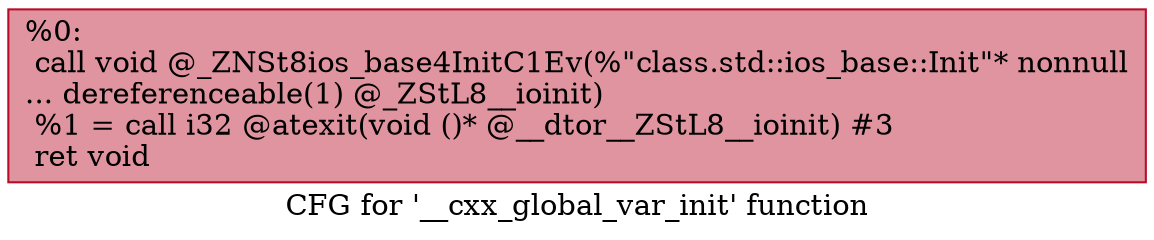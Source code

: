 digraph "CFG for '__cxx_global_var_init' function" {
	label="CFG for '__cxx_global_var_init' function";

	Node0x17b3e421750 [shape=record,color="#b70d28ff", style=filled, fillcolor="#b70d2870",label="{%0:\l  call void @_ZNSt8ios_base4InitC1Ev(%\"class.std::ios_base::Init\"* nonnull\l... dereferenceable(1) @_ZStL8__ioinit)\l  %1 = call i32 @atexit(void ()* @__dtor__ZStL8__ioinit) #3\l  ret void\l}"];
}
